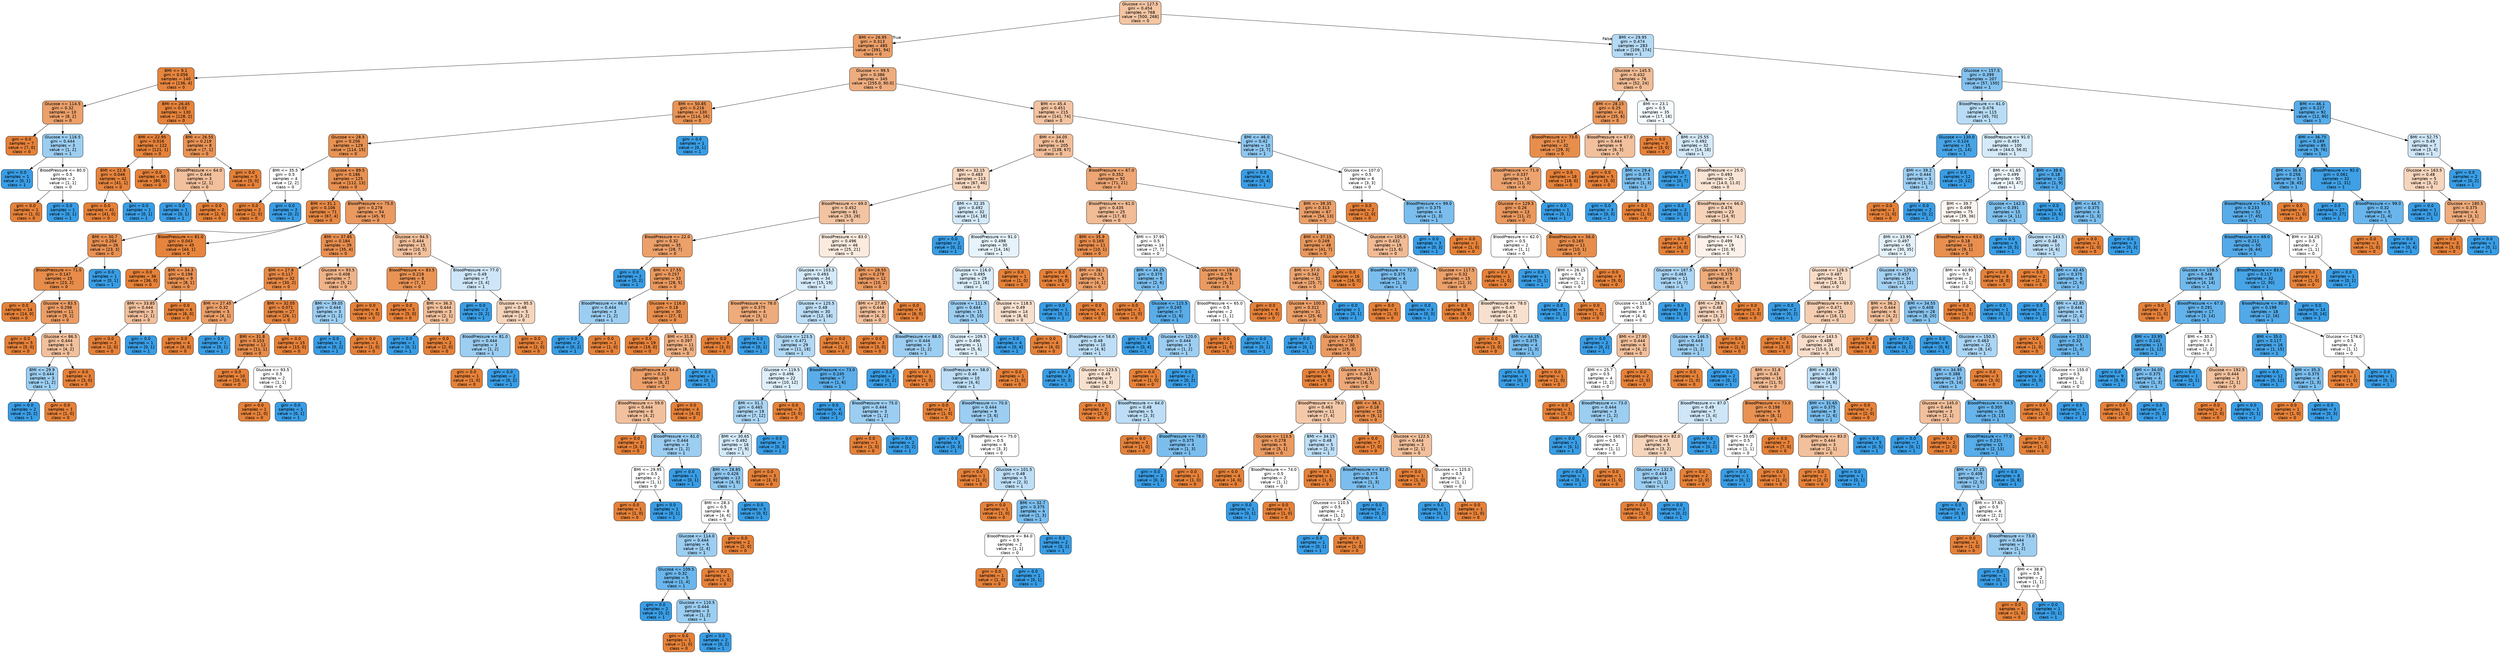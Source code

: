 digraph Tree {
node [shape=box, style="filled, rounded", color="black", fontname="helvetica"] ;
edge [fontname="helvetica"] ;
0 [label="Glucose <= 127.5\ngini = 0.454\nsamples = 768\nvalue = [500, 268]\nclass = 0", fillcolor="#f3c5a3"] ;
1 [label="BMI <= 26.95\ngini = 0.313\nsamples = 485\nvalue = [391, 94]\nclass = 0", fillcolor="#eb9f69"] ;
0 -> 1 [labeldistance=2.5, labelangle=45, headlabel="True"] ;
2 [label="BMI <= 9.1\ngini = 0.056\nsamples = 140\nvalue = [136, 4]\nclass = 0", fillcolor="#e6853f"] ;
1 -> 2 ;
3 [label="Glucose <= 114.5\ngini = 0.32\nsamples = 10\nvalue = [8, 2]\nclass = 0", fillcolor="#eca06a"] ;
2 -> 3 ;
4 [label="gini = 0.0\nsamples = 7\nvalue = [7, 0]\nclass = 0", fillcolor="#e58139"] ;
3 -> 4 ;
5 [label="Glucose <= 116.5\ngini = 0.444\nsamples = 3\nvalue = [1, 2]\nclass = 1", fillcolor="#9ccef2"] ;
3 -> 5 ;
6 [label="gini = 0.0\nsamples = 1\nvalue = [0, 1]\nclass = 1", fillcolor="#399de5"] ;
5 -> 6 ;
7 [label="BloodPressure <= 80.0\ngini = 0.5\nsamples = 2\nvalue = [1, 1]\nclass = 0", fillcolor="#ffffff"] ;
5 -> 7 ;
8 [label="gini = 0.0\nsamples = 1\nvalue = [1, 0]\nclass = 0", fillcolor="#e58139"] ;
7 -> 8 ;
9 [label="gini = 0.0\nsamples = 1\nvalue = [0, 1]\nclass = 1", fillcolor="#399de5"] ;
7 -> 9 ;
10 [label="BMI <= 26.45\ngini = 0.03\nsamples = 130\nvalue = [128, 2]\nclass = 0", fillcolor="#e5833c"] ;
2 -> 10 ;
11 [label="BMI <= 22.95\ngini = 0.016\nsamples = 122\nvalue = [121, 1]\nclass = 0", fillcolor="#e5823b"] ;
10 -> 11 ;
12 [label="BMI <= 22.8\ngini = 0.046\nsamples = 42\nvalue = [41, 1]\nclass = 0", fillcolor="#e6843e"] ;
11 -> 12 ;
13 [label="gini = 0.0\nsamples = 41\nvalue = [41, 0]\nclass = 0", fillcolor="#e58139"] ;
12 -> 13 ;
14 [label="gini = 0.0\nsamples = 1\nvalue = [0, 1]\nclass = 1", fillcolor="#399de5"] ;
12 -> 14 ;
15 [label="gini = 0.0\nsamples = 80\nvalue = [80, 0]\nclass = 0", fillcolor="#e58139"] ;
11 -> 15 ;
16 [label="BMI <= 26.55\ngini = 0.219\nsamples = 8\nvalue = [7, 1]\nclass = 0", fillcolor="#e99355"] ;
10 -> 16 ;
17 [label="BloodPressure <= 64.0\ngini = 0.444\nsamples = 3\nvalue = [2, 1]\nclass = 0", fillcolor="#f2c09c"] ;
16 -> 17 ;
18 [label="gini = 0.0\nsamples = 1\nvalue = [0, 1]\nclass = 1", fillcolor="#399de5"] ;
17 -> 18 ;
19 [label="gini = 0.0\nsamples = 2\nvalue = [2, 0]\nclass = 0", fillcolor="#e58139"] ;
17 -> 19 ;
20 [label="gini = 0.0\nsamples = 5\nvalue = [5, 0]\nclass = 0", fillcolor="#e58139"] ;
16 -> 20 ;
21 [label="Glucose <= 99.5\ngini = 0.386\nsamples = 345\nvalue = [255.0, 90.0]\nclass = 0", fillcolor="#eead7f"] ;
1 -> 21 ;
22 [label="BMI <= 50.85\ngini = 0.216\nsamples = 130\nvalue = [114, 16]\nclass = 0", fillcolor="#e99355"] ;
21 -> 22 ;
23 [label="Glucose <= 28.5\ngini = 0.206\nsamples = 129\nvalue = [114, 15]\nclass = 0", fillcolor="#e89253"] ;
22 -> 23 ;
24 [label="BMI <= 35.5\ngini = 0.5\nsamples = 4\nvalue = [2, 2]\nclass = 0", fillcolor="#ffffff"] ;
23 -> 24 ;
25 [label="gini = 0.0\nsamples = 2\nvalue = [2, 0]\nclass = 0", fillcolor="#e58139"] ;
24 -> 25 ;
26 [label="gini = 0.0\nsamples = 2\nvalue = [0, 2]\nclass = 1", fillcolor="#399de5"] ;
24 -> 26 ;
27 [label="Glucose <= 89.5\ngini = 0.186\nsamples = 125\nvalue = [112, 13]\nclass = 0", fillcolor="#e89050"] ;
23 -> 27 ;
28 [label="BMI <= 31.1\ngini = 0.106\nsamples = 71\nvalue = [67, 4]\nclass = 0", fillcolor="#e78945"] ;
27 -> 28 ;
29 [label="BMI <= 30.7\ngini = 0.204\nsamples = 26\nvalue = [23, 3]\nclass = 0", fillcolor="#e89153"] ;
28 -> 29 ;
30 [label="BloodPressure <= 71.0\ngini = 0.147\nsamples = 25\nvalue = [23, 2]\nclass = 0", fillcolor="#e78c4a"] ;
29 -> 30 ;
31 [label="gini = 0.0\nsamples = 14\nvalue = [14, 0]\nclass = 0", fillcolor="#e58139"] ;
30 -> 31 ;
32 [label="Glucose <= 83.5\ngini = 0.298\nsamples = 11\nvalue = [9, 2]\nclass = 0", fillcolor="#eb9d65"] ;
30 -> 32 ;
33 [label="gini = 0.0\nsamples = 5\nvalue = [5, 0]\nclass = 0", fillcolor="#e58139"] ;
32 -> 33 ;
34 [label="Glucose <= 86.5\ngini = 0.444\nsamples = 6\nvalue = [4, 2]\nclass = 0", fillcolor="#f2c09c"] ;
32 -> 34 ;
35 [label="BMI <= 29.9\ngini = 0.444\nsamples = 3\nvalue = [1, 2]\nclass = 1", fillcolor="#9ccef2"] ;
34 -> 35 ;
36 [label="gini = 0.0\nsamples = 2\nvalue = [0, 2]\nclass = 1", fillcolor="#399de5"] ;
35 -> 36 ;
37 [label="gini = 0.0\nsamples = 1\nvalue = [1, 0]\nclass = 0", fillcolor="#e58139"] ;
35 -> 37 ;
38 [label="gini = 0.0\nsamples = 3\nvalue = [3, 0]\nclass = 0", fillcolor="#e58139"] ;
34 -> 38 ;
39 [label="gini = 0.0\nsamples = 1\nvalue = [0, 1]\nclass = 1", fillcolor="#399de5"] ;
29 -> 39 ;
40 [label="BloodPressure <= 81.0\ngini = 0.043\nsamples = 45\nvalue = [44, 1]\nclass = 0", fillcolor="#e6843d"] ;
28 -> 40 ;
41 [label="gini = 0.0\nsamples = 36\nvalue = [36, 0]\nclass = 0", fillcolor="#e58139"] ;
40 -> 41 ;
42 [label="BMI <= 34.3\ngini = 0.198\nsamples = 9\nvalue = [8, 1]\nclass = 0", fillcolor="#e89152"] ;
40 -> 42 ;
43 [label="BMI <= 33.85\ngini = 0.444\nsamples = 3\nvalue = [2, 1]\nclass = 0", fillcolor="#f2c09c"] ;
42 -> 43 ;
44 [label="gini = 0.0\nsamples = 2\nvalue = [2, 0]\nclass = 0", fillcolor="#e58139"] ;
43 -> 44 ;
45 [label="gini = 0.0\nsamples = 1\nvalue = [0, 1]\nclass = 1", fillcolor="#399de5"] ;
43 -> 45 ;
46 [label="gini = 0.0\nsamples = 6\nvalue = [6, 0]\nclass = 0", fillcolor="#e58139"] ;
42 -> 46 ;
47 [label="BloodPressure <= 75.0\ngini = 0.278\nsamples = 54\nvalue = [45, 9]\nclass = 0", fillcolor="#ea9a61"] ;
27 -> 47 ;
48 [label="BMI <= 37.85\ngini = 0.184\nsamples = 39\nvalue = [35, 4]\nclass = 0", fillcolor="#e88f50"] ;
47 -> 48 ;
49 [label="BMI <= 27.8\ngini = 0.117\nsamples = 32\nvalue = [30, 2]\nclass = 0", fillcolor="#e78946"] ;
48 -> 49 ;
50 [label="BMI <= 27.45\ngini = 0.32\nsamples = 5\nvalue = [4, 1]\nclass = 0", fillcolor="#eca06a"] ;
49 -> 50 ;
51 [label="gini = 0.0\nsamples = 4\nvalue = [4, 0]\nclass = 0", fillcolor="#e58139"] ;
50 -> 51 ;
52 [label="gini = 0.0\nsamples = 1\nvalue = [0, 1]\nclass = 1", fillcolor="#399de5"] ;
50 -> 52 ;
53 [label="BMI <= 32.05\ngini = 0.071\nsamples = 27\nvalue = [26, 1]\nclass = 0", fillcolor="#e68641"] ;
49 -> 53 ;
54 [label="BMI <= 31.8\ngini = 0.153\nsamples = 12\nvalue = [11, 1]\nclass = 0", fillcolor="#e78c4b"] ;
53 -> 54 ;
55 [label="gini = 0.0\nsamples = 10\nvalue = [10, 0]\nclass = 0", fillcolor="#e58139"] ;
54 -> 55 ;
56 [label="Glucose <= 93.5\ngini = 0.5\nsamples = 2\nvalue = [1, 1]\nclass = 0", fillcolor="#ffffff"] ;
54 -> 56 ;
57 [label="gini = 0.0\nsamples = 1\nvalue = [1, 0]\nclass = 0", fillcolor="#e58139"] ;
56 -> 57 ;
58 [label="gini = 0.0\nsamples = 1\nvalue = [0, 1]\nclass = 1", fillcolor="#399de5"] ;
56 -> 58 ;
59 [label="gini = 0.0\nsamples = 15\nvalue = [15, 0]\nclass = 0", fillcolor="#e58139"] ;
53 -> 59 ;
60 [label="Glucose <= 93.5\ngini = 0.408\nsamples = 7\nvalue = [5, 2]\nclass = 0", fillcolor="#efb388"] ;
48 -> 60 ;
61 [label="BMI <= 39.05\ngini = 0.444\nsamples = 3\nvalue = [1, 2]\nclass = 1", fillcolor="#9ccef2"] ;
60 -> 61 ;
62 [label="gini = 0.0\nsamples = 2\nvalue = [0, 2]\nclass = 1", fillcolor="#399de5"] ;
61 -> 62 ;
63 [label="gini = 0.0\nsamples = 1\nvalue = [1, 0]\nclass = 0", fillcolor="#e58139"] ;
61 -> 63 ;
64 [label="gini = 0.0\nsamples = 4\nvalue = [4, 0]\nclass = 0", fillcolor="#e58139"] ;
60 -> 64 ;
65 [label="Glucose <= 94.5\ngini = 0.444\nsamples = 15\nvalue = [10, 5]\nclass = 0", fillcolor="#f2c09c"] ;
47 -> 65 ;
66 [label="BloodPressure <= 83.5\ngini = 0.219\nsamples = 8\nvalue = [7, 1]\nclass = 0", fillcolor="#e99355"] ;
65 -> 66 ;
67 [label="gini = 0.0\nsamples = 5\nvalue = [5, 0]\nclass = 0", fillcolor="#e58139"] ;
66 -> 67 ;
68 [label="BMI <= 36.3\ngini = 0.444\nsamples = 3\nvalue = [2, 1]\nclass = 0", fillcolor="#f2c09c"] ;
66 -> 68 ;
69 [label="gini = 0.0\nsamples = 1\nvalue = [0, 1]\nclass = 1", fillcolor="#399de5"] ;
68 -> 69 ;
70 [label="gini = 0.0\nsamples = 2\nvalue = [2, 0]\nclass = 0", fillcolor="#e58139"] ;
68 -> 70 ;
71 [label="BloodPressure <= 77.0\ngini = 0.49\nsamples = 7\nvalue = [3, 4]\nclass = 1", fillcolor="#cee6f8"] ;
65 -> 71 ;
72 [label="gini = 0.0\nsamples = 2\nvalue = [0, 2]\nclass = 1", fillcolor="#399de5"] ;
71 -> 72 ;
73 [label="Glucose <= 95.5\ngini = 0.48\nsamples = 5\nvalue = [3, 2]\nclass = 0", fillcolor="#f6d5bd"] ;
71 -> 73 ;
74 [label="BloodPressure <= 81.0\ngini = 0.444\nsamples = 3\nvalue = [1, 2]\nclass = 1", fillcolor="#9ccef2"] ;
73 -> 74 ;
75 [label="gini = 0.0\nsamples = 1\nvalue = [1, 0]\nclass = 0", fillcolor="#e58139"] ;
74 -> 75 ;
76 [label="gini = 0.0\nsamples = 2\nvalue = [0, 2]\nclass = 1", fillcolor="#399de5"] ;
74 -> 76 ;
77 [label="gini = 0.0\nsamples = 2\nvalue = [2, 0]\nclass = 0", fillcolor="#e58139"] ;
73 -> 77 ;
78 [label="gini = 0.0\nsamples = 1\nvalue = [0, 1]\nclass = 1", fillcolor="#399de5"] ;
22 -> 78 ;
79 [label="BMI <= 45.4\ngini = 0.451\nsamples = 215\nvalue = [141, 74]\nclass = 0", fillcolor="#f3c3a1"] ;
21 -> 79 ;
80 [label="BMI <= 34.05\ngini = 0.44\nsamples = 205\nvalue = [138, 67]\nclass = 0", fillcolor="#f2be99"] ;
79 -> 80 ;
81 [label="BMI <= 32.15\ngini = 0.483\nsamples = 113\nvalue = [67, 46]\nclass = 0", fillcolor="#f7d8c1"] ;
80 -> 81 ;
82 [label="BloodPressure <= 69.0\ngini = 0.452\nsamples = 81\nvalue = [53, 28]\nclass = 0", fillcolor="#f3c4a2"] ;
81 -> 82 ;
83 [label="BloodPressure <= 22.0\ngini = 0.32\nsamples = 35\nvalue = [28, 7]\nclass = 0", fillcolor="#eca06a"] ;
82 -> 83 ;
84 [label="gini = 0.0\nsamples = 2\nvalue = [0, 2]\nclass = 1", fillcolor="#399de5"] ;
83 -> 84 ;
85 [label="BMI <= 27.55\ngini = 0.257\nsamples = 33\nvalue = [28, 5]\nclass = 0", fillcolor="#ea985c"] ;
83 -> 85 ;
86 [label="BloodPressure <= 66.0\ngini = 0.444\nsamples = 3\nvalue = [1, 2]\nclass = 1", fillcolor="#9ccef2"] ;
85 -> 86 ;
87 [label="gini = 0.0\nsamples = 2\nvalue = [0, 2]\nclass = 1", fillcolor="#399de5"] ;
86 -> 87 ;
88 [label="gini = 0.0\nsamples = 1\nvalue = [1, 0]\nclass = 0", fillcolor="#e58139"] ;
86 -> 88 ;
89 [label="Glucose <= 116.0\ngini = 0.18\nsamples = 30\nvalue = [27, 3]\nclass = 0", fillcolor="#e88f4f"] ;
85 -> 89 ;
90 [label="gini = 0.0\nsamples = 19\nvalue = [19, 0]\nclass = 0", fillcolor="#e58139"] ;
89 -> 90 ;
91 [label="BMI <= 31.8\ngini = 0.397\nsamples = 11\nvalue = [8, 3]\nclass = 0", fillcolor="#efb083"] ;
89 -> 91 ;
92 [label="BloodPressure <= 64.0\ngini = 0.32\nsamples = 10\nvalue = [8, 2]\nclass = 0", fillcolor="#eca06a"] ;
91 -> 92 ;
93 [label="BloodPressure <= 59.0\ngini = 0.444\nsamples = 6\nvalue = [4, 2]\nclass = 0", fillcolor="#f2c09c"] ;
92 -> 93 ;
94 [label="gini = 0.0\nsamples = 3\nvalue = [3, 0]\nclass = 0", fillcolor="#e58139"] ;
93 -> 94 ;
95 [label="BloodPressure <= 61.0\ngini = 0.444\nsamples = 3\nvalue = [1, 2]\nclass = 1", fillcolor="#9ccef2"] ;
93 -> 95 ;
96 [label="BMI <= 29.95\ngini = 0.5\nsamples = 2\nvalue = [1, 1]\nclass = 0", fillcolor="#ffffff"] ;
95 -> 96 ;
97 [label="gini = 0.0\nsamples = 1\nvalue = [1, 0]\nclass = 0", fillcolor="#e58139"] ;
96 -> 97 ;
98 [label="gini = 0.0\nsamples = 1\nvalue = [0, 1]\nclass = 1", fillcolor="#399de5"] ;
96 -> 98 ;
99 [label="gini = 0.0\nsamples = 1\nvalue = [0, 1]\nclass = 1", fillcolor="#399de5"] ;
95 -> 99 ;
100 [label="gini = 0.0\nsamples = 4\nvalue = [4, 0]\nclass = 0", fillcolor="#e58139"] ;
92 -> 100 ;
101 [label="gini = 0.0\nsamples = 1\nvalue = [0, 1]\nclass = 1", fillcolor="#399de5"] ;
91 -> 101 ;
102 [label="BloodPressure <= 83.0\ngini = 0.496\nsamples = 46\nvalue = [25, 21]\nclass = 0", fillcolor="#fbebdf"] ;
82 -> 102 ;
103 [label="Glucose <= 103.5\ngini = 0.493\nsamples = 34\nvalue = [15, 19]\nclass = 1", fillcolor="#d5eafa"] ;
102 -> 103 ;
104 [label="BloodPressure <= 78.0\ngini = 0.375\nsamples = 4\nvalue = [3, 1]\nclass = 0", fillcolor="#eeab7b"] ;
103 -> 104 ;
105 [label="gini = 0.0\nsamples = 3\nvalue = [3, 0]\nclass = 0", fillcolor="#e58139"] ;
104 -> 105 ;
106 [label="gini = 0.0\nsamples = 1\nvalue = [0, 1]\nclass = 1", fillcolor="#399de5"] ;
104 -> 106 ;
107 [label="Glucose <= 125.5\ngini = 0.48\nsamples = 30\nvalue = [12, 18]\nclass = 1", fillcolor="#bddef6"] ;
103 -> 107 ;
108 [label="Glucose <= 123.5\ngini = 0.471\nsamples = 29\nvalue = [11, 18]\nclass = 1", fillcolor="#b2d9f5"] ;
107 -> 108 ;
109 [label="Glucose <= 119.5\ngini = 0.496\nsamples = 22\nvalue = [10, 12]\nclass = 1", fillcolor="#deeffb"] ;
108 -> 109 ;
110 [label="BMI <= 31.1\ngini = 0.465\nsamples = 19\nvalue = [7, 12]\nclass = 1", fillcolor="#acd6f4"] ;
109 -> 110 ;
111 [label="BMI <= 30.65\ngini = 0.492\nsamples = 16\nvalue = [7, 9]\nclass = 1", fillcolor="#d3e9f9"] ;
110 -> 111 ;
112 [label="BMI <= 28.85\ngini = 0.426\nsamples = 13\nvalue = [4, 9]\nclass = 1", fillcolor="#91c9f1"] ;
111 -> 112 ;
113 [label="BMI <= 28.3\ngini = 0.5\nsamples = 8\nvalue = [4, 4]\nclass = 0", fillcolor="#ffffff"] ;
112 -> 113 ;
114 [label="Glucose <= 114.0\ngini = 0.444\nsamples = 6\nvalue = [2, 4]\nclass = 1", fillcolor="#9ccef2"] ;
113 -> 114 ;
115 [label="Glucose <= 109.5\ngini = 0.32\nsamples = 5\nvalue = [1, 4]\nclass = 1", fillcolor="#6ab6ec"] ;
114 -> 115 ;
116 [label="gini = 0.0\nsamples = 2\nvalue = [0, 2]\nclass = 1", fillcolor="#399de5"] ;
115 -> 116 ;
117 [label="Glucose <= 110.5\ngini = 0.444\nsamples = 3\nvalue = [1, 2]\nclass = 1", fillcolor="#9ccef2"] ;
115 -> 117 ;
118 [label="gini = 0.0\nsamples = 1\nvalue = [1, 0]\nclass = 0", fillcolor="#e58139"] ;
117 -> 118 ;
119 [label="gini = 0.0\nsamples = 2\nvalue = [0, 2]\nclass = 1", fillcolor="#399de5"] ;
117 -> 119 ;
120 [label="gini = 0.0\nsamples = 1\nvalue = [1, 0]\nclass = 0", fillcolor="#e58139"] ;
114 -> 120 ;
121 [label="gini = 0.0\nsamples = 2\nvalue = [2, 0]\nclass = 0", fillcolor="#e58139"] ;
113 -> 121 ;
122 [label="gini = 0.0\nsamples = 5\nvalue = [0, 5]\nclass = 1", fillcolor="#399de5"] ;
112 -> 122 ;
123 [label="gini = 0.0\nsamples = 3\nvalue = [3, 0]\nclass = 0", fillcolor="#e58139"] ;
111 -> 123 ;
124 [label="gini = 0.0\nsamples = 3\nvalue = [0, 3]\nclass = 1", fillcolor="#399de5"] ;
110 -> 124 ;
125 [label="gini = 0.0\nsamples = 3\nvalue = [3, 0]\nclass = 0", fillcolor="#e58139"] ;
109 -> 125 ;
126 [label="BloodPressure <= 73.0\ngini = 0.245\nsamples = 7\nvalue = [1, 6]\nclass = 1", fillcolor="#5aade9"] ;
108 -> 126 ;
127 [label="gini = 0.0\nsamples = 4\nvalue = [0, 4]\nclass = 1", fillcolor="#399de5"] ;
126 -> 127 ;
128 [label="BloodPressure <= 75.0\ngini = 0.444\nsamples = 3\nvalue = [1, 2]\nclass = 1", fillcolor="#9ccef2"] ;
126 -> 128 ;
129 [label="gini = 0.0\nsamples = 1\nvalue = [1, 0]\nclass = 0", fillcolor="#e58139"] ;
128 -> 129 ;
130 [label="gini = 0.0\nsamples = 2\nvalue = [0, 2]\nclass = 1", fillcolor="#399de5"] ;
128 -> 130 ;
131 [label="gini = 0.0\nsamples = 1\nvalue = [1, 0]\nclass = 0", fillcolor="#e58139"] ;
107 -> 131 ;
132 [label="BMI <= 28.55\ngini = 0.278\nsamples = 12\nvalue = [10, 2]\nclass = 0", fillcolor="#ea9a61"] ;
102 -> 132 ;
133 [label="BMI <= 27.85\ngini = 0.444\nsamples = 6\nvalue = [4, 2]\nclass = 0", fillcolor="#f2c09c"] ;
132 -> 133 ;
134 [label="gini = 0.0\nsamples = 3\nvalue = [3, 0]\nclass = 0", fillcolor="#e58139"] ;
133 -> 134 ;
135 [label="BloodPressure <= 88.0\ngini = 0.444\nsamples = 3\nvalue = [1, 2]\nclass = 1", fillcolor="#9ccef2"] ;
133 -> 135 ;
136 [label="gini = 0.0\nsamples = 2\nvalue = [0, 2]\nclass = 1", fillcolor="#399de5"] ;
135 -> 136 ;
137 [label="gini = 0.0\nsamples = 1\nvalue = [1, 0]\nclass = 0", fillcolor="#e58139"] ;
135 -> 137 ;
138 [label="gini = 0.0\nsamples = 6\nvalue = [6, 0]\nclass = 0", fillcolor="#e58139"] ;
132 -> 138 ;
139 [label="BMI <= 32.35\ngini = 0.492\nsamples = 32\nvalue = [14, 18]\nclass = 1", fillcolor="#d3e9f9"] ;
81 -> 139 ;
140 [label="gini = 0.0\nsamples = 2\nvalue = [0, 2]\nclass = 1", fillcolor="#399de5"] ;
139 -> 140 ;
141 [label="BloodPressure <= 91.0\ngini = 0.498\nsamples = 30\nvalue = [14, 16]\nclass = 1", fillcolor="#e6f3fc"] ;
139 -> 141 ;
142 [label="Glucose <= 116.0\ngini = 0.495\nsamples = 29\nvalue = [13, 16]\nclass = 1", fillcolor="#daedfa"] ;
141 -> 142 ;
143 [label="Glucose <= 111.5\ngini = 0.444\nsamples = 15\nvalue = [5, 10]\nclass = 1", fillcolor="#9ccef2"] ;
142 -> 143 ;
144 [label="Glucose <= 109.5\ngini = 0.496\nsamples = 11\nvalue = [5, 6]\nclass = 1", fillcolor="#deeffb"] ;
143 -> 144 ;
145 [label="BloodPressure <= 58.0\ngini = 0.48\nsamples = 10\nvalue = [4, 6]\nclass = 1", fillcolor="#bddef6"] ;
144 -> 145 ;
146 [label="gini = 0.0\nsamples = 1\nvalue = [1, 0]\nclass = 0", fillcolor="#e58139"] ;
145 -> 146 ;
147 [label="BloodPressure <= 70.0\ngini = 0.444\nsamples = 9\nvalue = [3, 6]\nclass = 1", fillcolor="#9ccef2"] ;
145 -> 147 ;
148 [label="gini = 0.0\nsamples = 3\nvalue = [0, 3]\nclass = 1", fillcolor="#399de5"] ;
147 -> 148 ;
149 [label="BloodPressure <= 75.0\ngini = 0.5\nsamples = 6\nvalue = [3, 3]\nclass = 0", fillcolor="#ffffff"] ;
147 -> 149 ;
150 [label="gini = 0.0\nsamples = 1\nvalue = [1, 0]\nclass = 0", fillcolor="#e58139"] ;
149 -> 150 ;
151 [label="Glucose <= 101.5\ngini = 0.48\nsamples = 5\nvalue = [2, 3]\nclass = 1", fillcolor="#bddef6"] ;
149 -> 151 ;
152 [label="gini = 0.0\nsamples = 1\nvalue = [1, 0]\nclass = 0", fillcolor="#e58139"] ;
151 -> 152 ;
153 [label="BMI <= 32.7\ngini = 0.375\nsamples = 4\nvalue = [1, 3]\nclass = 1", fillcolor="#7bbeee"] ;
151 -> 153 ;
154 [label="BloodPressure <= 84.0\ngini = 0.5\nsamples = 2\nvalue = [1, 1]\nclass = 0", fillcolor="#ffffff"] ;
153 -> 154 ;
155 [label="gini = 0.0\nsamples = 1\nvalue = [1, 0]\nclass = 0", fillcolor="#e58139"] ;
154 -> 155 ;
156 [label="gini = 0.0\nsamples = 1\nvalue = [0, 1]\nclass = 1", fillcolor="#399de5"] ;
154 -> 156 ;
157 [label="gini = 0.0\nsamples = 2\nvalue = [0, 2]\nclass = 1", fillcolor="#399de5"] ;
153 -> 157 ;
158 [label="gini = 0.0\nsamples = 1\nvalue = [1, 0]\nclass = 0", fillcolor="#e58139"] ;
144 -> 158 ;
159 [label="gini = 0.0\nsamples = 4\nvalue = [0, 4]\nclass = 1", fillcolor="#399de5"] ;
143 -> 159 ;
160 [label="Glucose <= 118.5\ngini = 0.49\nsamples = 14\nvalue = [8, 6]\nclass = 0", fillcolor="#f8e0ce"] ;
142 -> 160 ;
161 [label="gini = 0.0\nsamples = 4\nvalue = [4, 0]\nclass = 0", fillcolor="#e58139"] ;
160 -> 161 ;
162 [label="BloodPressure <= 58.0\ngini = 0.48\nsamples = 10\nvalue = [4, 6]\nclass = 1", fillcolor="#bddef6"] ;
160 -> 162 ;
163 [label="gini = 0.0\nsamples = 3\nvalue = [0, 3]\nclass = 1", fillcolor="#399de5"] ;
162 -> 163 ;
164 [label="Glucose <= 123.5\ngini = 0.49\nsamples = 7\nvalue = [4, 3]\nclass = 0", fillcolor="#f8e0ce"] ;
162 -> 164 ;
165 [label="gini = 0.0\nsamples = 2\nvalue = [2, 0]\nclass = 0", fillcolor="#e58139"] ;
164 -> 165 ;
166 [label="BloodPressure <= 64.0\ngini = 0.48\nsamples = 5\nvalue = [2, 3]\nclass = 1", fillcolor="#bddef6"] ;
164 -> 166 ;
167 [label="gini = 0.0\nsamples = 1\nvalue = [1, 0]\nclass = 0", fillcolor="#e58139"] ;
166 -> 167 ;
168 [label="BloodPressure <= 78.0\ngini = 0.375\nsamples = 4\nvalue = [1, 3]\nclass = 1", fillcolor="#7bbeee"] ;
166 -> 168 ;
169 [label="gini = 0.0\nsamples = 3\nvalue = [0, 3]\nclass = 1", fillcolor="#399de5"] ;
168 -> 169 ;
170 [label="gini = 0.0\nsamples = 1\nvalue = [1, 0]\nclass = 0", fillcolor="#e58139"] ;
168 -> 170 ;
171 [label="gini = 0.0\nsamples = 1\nvalue = [1, 0]\nclass = 0", fillcolor="#e58139"] ;
141 -> 171 ;
172 [label="BloodPressure <= 67.0\ngini = 0.352\nsamples = 92\nvalue = [71, 21]\nclass = 0", fillcolor="#eda674"] ;
80 -> 172 ;
173 [label="BloodPressure <= 61.0\ngini = 0.435\nsamples = 25\nvalue = [17, 8]\nclass = 0", fillcolor="#f1bc96"] ;
172 -> 173 ;
174 [label="BMI <= 35.9\ngini = 0.165\nsamples = 11\nvalue = [10, 1]\nclass = 0", fillcolor="#e88e4d"] ;
173 -> 174 ;
175 [label="gini = 0.0\nsamples = 6\nvalue = [6, 0]\nclass = 0", fillcolor="#e58139"] ;
174 -> 175 ;
176 [label="BMI <= 36.1\ngini = 0.32\nsamples = 5\nvalue = [4, 1]\nclass = 0", fillcolor="#eca06a"] ;
174 -> 176 ;
177 [label="gini = 0.0\nsamples = 1\nvalue = [0, 1]\nclass = 1", fillcolor="#399de5"] ;
176 -> 177 ;
178 [label="gini = 0.0\nsamples = 4\nvalue = [4, 0]\nclass = 0", fillcolor="#e58139"] ;
176 -> 178 ;
179 [label="BMI <= 37.95\ngini = 0.5\nsamples = 14\nvalue = [7, 7]\nclass = 0", fillcolor="#ffffff"] ;
173 -> 179 ;
180 [label="BMI <= 34.25\ngini = 0.375\nsamples = 8\nvalue = [2, 6]\nclass = 1", fillcolor="#7bbeee"] ;
179 -> 180 ;
181 [label="gini = 0.0\nsamples = 1\nvalue = [1, 0]\nclass = 0", fillcolor="#e58139"] ;
180 -> 181 ;
182 [label="Glucose <= 115.5\ngini = 0.245\nsamples = 7\nvalue = [1, 6]\nclass = 1", fillcolor="#5aade9"] ;
180 -> 182 ;
183 [label="gini = 0.0\nsamples = 4\nvalue = [0, 4]\nclass = 1", fillcolor="#399de5"] ;
182 -> 183 ;
184 [label="Glucose <= 120.0\ngini = 0.444\nsamples = 3\nvalue = [1, 2]\nclass = 1", fillcolor="#9ccef2"] ;
182 -> 184 ;
185 [label="gini = 0.0\nsamples = 1\nvalue = [1, 0]\nclass = 0", fillcolor="#e58139"] ;
184 -> 185 ;
186 [label="gini = 0.0\nsamples = 2\nvalue = [0, 2]\nclass = 1", fillcolor="#399de5"] ;
184 -> 186 ;
187 [label="Glucose <= 104.0\ngini = 0.278\nsamples = 6\nvalue = [5, 1]\nclass = 0", fillcolor="#ea9a61"] ;
179 -> 187 ;
188 [label="BloodPressure <= 65.0\ngini = 0.5\nsamples = 2\nvalue = [1, 1]\nclass = 0", fillcolor="#ffffff"] ;
187 -> 188 ;
189 [label="gini = 0.0\nsamples = 1\nvalue = [1, 0]\nclass = 0", fillcolor="#e58139"] ;
188 -> 189 ;
190 [label="gini = 0.0\nsamples = 1\nvalue = [0, 1]\nclass = 1", fillcolor="#399de5"] ;
188 -> 190 ;
191 [label="gini = 0.0\nsamples = 4\nvalue = [4, 0]\nclass = 0", fillcolor="#e58139"] ;
187 -> 191 ;
192 [label="BMI <= 39.35\ngini = 0.313\nsamples = 67\nvalue = [54, 13]\nclass = 0", fillcolor="#eb9f69"] ;
172 -> 192 ;
193 [label="BMI <= 37.15\ngini = 0.249\nsamples = 48\nvalue = [41, 7]\nclass = 0", fillcolor="#e9975b"] ;
192 -> 193 ;
194 [label="BMI <= 37.0\ngini = 0.342\nsamples = 32\nvalue = [25, 7]\nclass = 0", fillcolor="#eca470"] ;
193 -> 194 ;
195 [label="Glucose <= 100.5\ngini = 0.312\nsamples = 31\nvalue = [25, 6]\nclass = 0", fillcolor="#eb9f69"] ;
194 -> 195 ;
196 [label="gini = 0.0\nsamples = 1\nvalue = [0, 1]\nclass = 1", fillcolor="#399de5"] ;
195 -> 196 ;
197 [label="Glucose <= 108.5\ngini = 0.278\nsamples = 30\nvalue = [25, 5]\nclass = 0", fillcolor="#ea9a61"] ;
195 -> 197 ;
198 [label="gini = 0.0\nsamples = 9\nvalue = [9, 0]\nclass = 0", fillcolor="#e58139"] ;
197 -> 198 ;
199 [label="Glucose <= 119.5\ngini = 0.363\nsamples = 21\nvalue = [16, 5]\nclass = 0", fillcolor="#eda877"] ;
197 -> 199 ;
200 [label="BloodPressure <= 79.0\ngini = 0.463\nsamples = 11\nvalue = [7, 4]\nclass = 0", fillcolor="#f4c9aa"] ;
199 -> 200 ;
201 [label="Glucose <= 113.5\ngini = 0.278\nsamples = 6\nvalue = [5, 1]\nclass = 0", fillcolor="#ea9a61"] ;
200 -> 201 ;
202 [label="gini = 0.0\nsamples = 4\nvalue = [4, 0]\nclass = 0", fillcolor="#e58139"] ;
201 -> 202 ;
203 [label="BloodPressure <= 74.0\ngini = 0.5\nsamples = 2\nvalue = [1, 1]\nclass = 0", fillcolor="#ffffff"] ;
201 -> 203 ;
204 [label="gini = 0.0\nsamples = 1\nvalue = [0, 1]\nclass = 1", fillcolor="#399de5"] ;
203 -> 204 ;
205 [label="gini = 0.0\nsamples = 1\nvalue = [1, 0]\nclass = 0", fillcolor="#e58139"] ;
203 -> 205 ;
206 [label="BMI <= 34.15\ngini = 0.48\nsamples = 5\nvalue = [2, 3]\nclass = 1", fillcolor="#bddef6"] ;
200 -> 206 ;
207 [label="gini = 0.0\nsamples = 1\nvalue = [1, 0]\nclass = 0", fillcolor="#e58139"] ;
206 -> 207 ;
208 [label="BloodPressure <= 81.0\ngini = 0.375\nsamples = 4\nvalue = [1, 3]\nclass = 1", fillcolor="#7bbeee"] ;
206 -> 208 ;
209 [label="Glucose <= 110.5\ngini = 0.5\nsamples = 2\nvalue = [1, 1]\nclass = 0", fillcolor="#ffffff"] ;
208 -> 209 ;
210 [label="gini = 0.0\nsamples = 1\nvalue = [0, 1]\nclass = 1", fillcolor="#399de5"] ;
209 -> 210 ;
211 [label="gini = 0.0\nsamples = 1\nvalue = [1, 0]\nclass = 0", fillcolor="#e58139"] ;
209 -> 211 ;
212 [label="gini = 0.0\nsamples = 2\nvalue = [0, 2]\nclass = 1", fillcolor="#399de5"] ;
208 -> 212 ;
213 [label="BMI <= 36.1\ngini = 0.18\nsamples = 10\nvalue = [9, 1]\nclass = 0", fillcolor="#e88f4f"] ;
199 -> 213 ;
214 [label="gini = 0.0\nsamples = 7\nvalue = [7, 0]\nclass = 0", fillcolor="#e58139"] ;
213 -> 214 ;
215 [label="Glucose <= 122.5\ngini = 0.444\nsamples = 3\nvalue = [2, 1]\nclass = 0", fillcolor="#f2c09c"] ;
213 -> 215 ;
216 [label="gini = 0.0\nsamples = 1\nvalue = [1, 0]\nclass = 0", fillcolor="#e58139"] ;
215 -> 216 ;
217 [label="Glucose <= 125.0\ngini = 0.5\nsamples = 2\nvalue = [1, 1]\nclass = 0", fillcolor="#ffffff"] ;
215 -> 217 ;
218 [label="gini = 0.0\nsamples = 1\nvalue = [0, 1]\nclass = 1", fillcolor="#399de5"] ;
217 -> 218 ;
219 [label="gini = 0.0\nsamples = 1\nvalue = [1, 0]\nclass = 0", fillcolor="#e58139"] ;
217 -> 219 ;
220 [label="gini = 0.0\nsamples = 1\nvalue = [0, 1]\nclass = 1", fillcolor="#399de5"] ;
194 -> 220 ;
221 [label="gini = 0.0\nsamples = 16\nvalue = [16, 0]\nclass = 0", fillcolor="#e58139"] ;
193 -> 221 ;
222 [label="Glucose <= 105.5\ngini = 0.432\nsamples = 19\nvalue = [13, 6]\nclass = 0", fillcolor="#f1bb94"] ;
192 -> 222 ;
223 [label="BloodPressure <= 72.0\ngini = 0.375\nsamples = 4\nvalue = [1, 3]\nclass = 1", fillcolor="#7bbeee"] ;
222 -> 223 ;
224 [label="gini = 0.0\nsamples = 1\nvalue = [1, 0]\nclass = 0", fillcolor="#e58139"] ;
223 -> 224 ;
225 [label="gini = 0.0\nsamples = 3\nvalue = [0, 3]\nclass = 1", fillcolor="#399de5"] ;
223 -> 225 ;
226 [label="Glucose <= 117.5\ngini = 0.32\nsamples = 15\nvalue = [12, 3]\nclass = 0", fillcolor="#eca06a"] ;
222 -> 226 ;
227 [label="gini = 0.0\nsamples = 8\nvalue = [8, 0]\nclass = 0", fillcolor="#e58139"] ;
226 -> 227 ;
228 [label="BloodPressure <= 78.0\ngini = 0.49\nsamples = 7\nvalue = [4, 3]\nclass = 0", fillcolor="#f8e0ce"] ;
226 -> 228 ;
229 [label="gini = 0.0\nsamples = 3\nvalue = [3, 0]\nclass = 0", fillcolor="#e58139"] ;
228 -> 229 ;
230 [label="BMI <= 44.35\ngini = 0.375\nsamples = 4\nvalue = [1, 3]\nclass = 1", fillcolor="#7bbeee"] ;
228 -> 230 ;
231 [label="gini = 0.0\nsamples = 3\nvalue = [0, 3]\nclass = 1", fillcolor="#399de5"] ;
230 -> 231 ;
232 [label="gini = 0.0\nsamples = 1\nvalue = [1, 0]\nclass = 0", fillcolor="#e58139"] ;
230 -> 232 ;
233 [label="BMI <= 46.0\ngini = 0.42\nsamples = 10\nvalue = [3, 7]\nclass = 1", fillcolor="#8ec7f0"] ;
79 -> 233 ;
234 [label="gini = 0.0\nsamples = 4\nvalue = [0, 4]\nclass = 1", fillcolor="#399de5"] ;
233 -> 234 ;
235 [label="Glucose <= 107.0\ngini = 0.5\nsamples = 6\nvalue = [3, 3]\nclass = 0", fillcolor="#ffffff"] ;
233 -> 235 ;
236 [label="gini = 0.0\nsamples = 2\nvalue = [2, 0]\nclass = 0", fillcolor="#e58139"] ;
235 -> 236 ;
237 [label="BloodPressure <= 99.0\ngini = 0.375\nsamples = 4\nvalue = [1, 3]\nclass = 1", fillcolor="#7bbeee"] ;
235 -> 237 ;
238 [label="gini = 0.0\nsamples = 3\nvalue = [0, 3]\nclass = 1", fillcolor="#399de5"] ;
237 -> 238 ;
239 [label="gini = 0.0\nsamples = 1\nvalue = [1, 0]\nclass = 0", fillcolor="#e58139"] ;
237 -> 239 ;
240 [label="BMI <= 29.95\ngini = 0.474\nsamples = 283\nvalue = [109, 174]\nclass = 1", fillcolor="#b5daf5"] ;
0 -> 240 [labeldistance=2.5, labelangle=-45, headlabel="False"] ;
241 [label="Glucose <= 145.5\ngini = 0.432\nsamples = 76\nvalue = [52, 24]\nclass = 0", fillcolor="#f1bb94"] ;
240 -> 241 ;
242 [label="BMI <= 28.15\ngini = 0.25\nsamples = 41\nvalue = [35, 6]\nclass = 0", fillcolor="#e9975b"] ;
241 -> 242 ;
243 [label="BloodPressure <= 73.0\ngini = 0.17\nsamples = 32\nvalue = [29, 3]\nclass = 0", fillcolor="#e88e4d"] ;
242 -> 243 ;
244 [label="BloodPressure <= 71.0\ngini = 0.337\nsamples = 14\nvalue = [11, 3]\nclass = 0", fillcolor="#eca36f"] ;
243 -> 244 ;
245 [label="Glucose <= 129.5\ngini = 0.26\nsamples = 13\nvalue = [11, 2]\nclass = 0", fillcolor="#ea985d"] ;
244 -> 245 ;
246 [label="BloodPressure <= 62.0\ngini = 0.5\nsamples = 2\nvalue = [1, 1]\nclass = 0", fillcolor="#ffffff"] ;
245 -> 246 ;
247 [label="gini = 0.0\nsamples = 1\nvalue = [1, 0]\nclass = 0", fillcolor="#e58139"] ;
246 -> 247 ;
248 [label="gini = 0.0\nsamples = 1\nvalue = [0, 1]\nclass = 1", fillcolor="#399de5"] ;
246 -> 248 ;
249 [label="BloodPressure <= 56.0\ngini = 0.165\nsamples = 11\nvalue = [10, 1]\nclass = 0", fillcolor="#e88e4d"] ;
245 -> 249 ;
250 [label="BMI <= 26.15\ngini = 0.5\nsamples = 2\nvalue = [1, 1]\nclass = 0", fillcolor="#ffffff"] ;
249 -> 250 ;
251 [label="gini = 0.0\nsamples = 1\nvalue = [0, 1]\nclass = 1", fillcolor="#399de5"] ;
250 -> 251 ;
252 [label="gini = 0.0\nsamples = 1\nvalue = [1, 0]\nclass = 0", fillcolor="#e58139"] ;
250 -> 252 ;
253 [label="gini = 0.0\nsamples = 9\nvalue = [9, 0]\nclass = 0", fillcolor="#e58139"] ;
249 -> 253 ;
254 [label="gini = 0.0\nsamples = 1\nvalue = [0, 1]\nclass = 1", fillcolor="#399de5"] ;
244 -> 254 ;
255 [label="gini = 0.0\nsamples = 18\nvalue = [18, 0]\nclass = 0", fillcolor="#e58139"] ;
243 -> 255 ;
256 [label="BloodPressure <= 67.0\ngini = 0.444\nsamples = 9\nvalue = [6, 3]\nclass = 0", fillcolor="#f2c09c"] ;
242 -> 256 ;
257 [label="gini = 0.0\nsamples = 5\nvalue = [5, 0]\nclass = 0", fillcolor="#e58139"] ;
256 -> 257 ;
258 [label="BMI <= 29.4\ngini = 0.375\nsamples = 4\nvalue = [1, 3]\nclass = 1", fillcolor="#7bbeee"] ;
256 -> 258 ;
259 [label="gini = 0.0\nsamples = 3\nvalue = [0, 3]\nclass = 1", fillcolor="#399de5"] ;
258 -> 259 ;
260 [label="gini = 0.0\nsamples = 1\nvalue = [1, 0]\nclass = 0", fillcolor="#e58139"] ;
258 -> 260 ;
261 [label="BMI <= 23.1\ngini = 0.5\nsamples = 35\nvalue = [17, 18]\nclass = 1", fillcolor="#f4fafe"] ;
241 -> 261 ;
262 [label="gini = 0.0\nsamples = 3\nvalue = [3, 0]\nclass = 0", fillcolor="#e58139"] ;
261 -> 262 ;
263 [label="BMI <= 25.55\ngini = 0.492\nsamples = 32\nvalue = [14, 18]\nclass = 1", fillcolor="#d3e9f9"] ;
261 -> 263 ;
264 [label="gini = 0.0\nsamples = 7\nvalue = [0, 7]\nclass = 1", fillcolor="#399de5"] ;
263 -> 264 ;
265 [label="BloodPressure <= 25.0\ngini = 0.493\nsamples = 25\nvalue = [14.0, 11.0]\nclass = 0", fillcolor="#f9e4d5"] ;
263 -> 265 ;
266 [label="gini = 0.0\nsamples = 2\nvalue = [0, 2]\nclass = 1", fillcolor="#399de5"] ;
265 -> 266 ;
267 [label="BloodPressure <= 66.0\ngini = 0.476\nsamples = 23\nvalue = [14, 9]\nclass = 0", fillcolor="#f6d2b8"] ;
265 -> 267 ;
268 [label="gini = 0.0\nsamples = 4\nvalue = [4, 0]\nclass = 0", fillcolor="#e58139"] ;
267 -> 268 ;
269 [label="BloodPressure <= 74.5\ngini = 0.499\nsamples = 19\nvalue = [10, 9]\nclass = 0", fillcolor="#fcf2eb"] ;
267 -> 269 ;
270 [label="Glucose <= 167.5\ngini = 0.463\nsamples = 11\nvalue = [4, 7]\nclass = 1", fillcolor="#aad5f4"] ;
269 -> 270 ;
271 [label="Glucose <= 151.5\ngini = 0.5\nsamples = 8\nvalue = [4, 4]\nclass = 0", fillcolor="#ffffff"] ;
270 -> 271 ;
272 [label="gini = 0.0\nsamples = 2\nvalue = [0, 2]\nclass = 1", fillcolor="#399de5"] ;
271 -> 272 ;
273 [label="BMI <= 27.95\ngini = 0.444\nsamples = 6\nvalue = [4, 2]\nclass = 0", fillcolor="#f2c09c"] ;
271 -> 273 ;
274 [label="BMI <= 25.7\ngini = 0.5\nsamples = 4\nvalue = [2, 2]\nclass = 0", fillcolor="#ffffff"] ;
273 -> 274 ;
275 [label="gini = 0.0\nsamples = 1\nvalue = [1, 0]\nclass = 0", fillcolor="#e58139"] ;
274 -> 275 ;
276 [label="BloodPressure <= 73.0\ngini = 0.444\nsamples = 3\nvalue = [1, 2]\nclass = 1", fillcolor="#9ccef2"] ;
274 -> 276 ;
277 [label="gini = 0.0\nsamples = 1\nvalue = [0, 1]\nclass = 1", fillcolor="#399de5"] ;
276 -> 277 ;
278 [label="Glucose <= 160.5\ngini = 0.5\nsamples = 2\nvalue = [1, 1]\nclass = 0", fillcolor="#ffffff"] ;
276 -> 278 ;
279 [label="gini = 0.0\nsamples = 1\nvalue = [0, 1]\nclass = 1", fillcolor="#399de5"] ;
278 -> 279 ;
280 [label="gini = 0.0\nsamples = 1\nvalue = [1, 0]\nclass = 0", fillcolor="#e58139"] ;
278 -> 280 ;
281 [label="gini = 0.0\nsamples = 2\nvalue = [2, 0]\nclass = 0", fillcolor="#e58139"] ;
273 -> 281 ;
282 [label="gini = 0.0\nsamples = 3\nvalue = [0, 3]\nclass = 1", fillcolor="#399de5"] ;
270 -> 282 ;
283 [label="Glucose <= 157.0\ngini = 0.375\nsamples = 8\nvalue = [6, 2]\nclass = 0", fillcolor="#eeab7b"] ;
269 -> 283 ;
284 [label="BMI <= 29.6\ngini = 0.48\nsamples = 5\nvalue = [3, 2]\nclass = 0", fillcolor="#f6d5bd"] ;
283 -> 284 ;
285 [label="Glucose <= 146.5\ngini = 0.444\nsamples = 3\nvalue = [1, 2]\nclass = 1", fillcolor="#9ccef2"] ;
284 -> 285 ;
286 [label="gini = 0.0\nsamples = 1\nvalue = [1, 0]\nclass = 0", fillcolor="#e58139"] ;
285 -> 286 ;
287 [label="gini = 0.0\nsamples = 2\nvalue = [0, 2]\nclass = 1", fillcolor="#399de5"] ;
285 -> 287 ;
288 [label="gini = 0.0\nsamples = 2\nvalue = [2, 0]\nclass = 0", fillcolor="#e58139"] ;
284 -> 288 ;
289 [label="gini = 0.0\nsamples = 3\nvalue = [3, 0]\nclass = 0", fillcolor="#e58139"] ;
283 -> 289 ;
290 [label="Glucose <= 157.5\ngini = 0.399\nsamples = 207\nvalue = [57, 150]\nclass = 1", fillcolor="#84c2ef"] ;
240 -> 290 ;
291 [label="BloodPressure <= 61.0\ngini = 0.476\nsamples = 115\nvalue = [45, 70]\nclass = 1", fillcolor="#b8dcf6"] ;
290 -> 291 ;
292 [label="Glucose <= 130.0\ngini = 0.124\nsamples = 15\nvalue = [1, 14]\nclass = 1", fillcolor="#47a4e7"] ;
291 -> 292 ;
293 [label="BMI <= 39.2\ngini = 0.444\nsamples = 3\nvalue = [1, 2]\nclass = 1", fillcolor="#9ccef2"] ;
292 -> 293 ;
294 [label="gini = 0.0\nsamples = 1\nvalue = [1, 0]\nclass = 0", fillcolor="#e58139"] ;
293 -> 294 ;
295 [label="gini = 0.0\nsamples = 2\nvalue = [0, 2]\nclass = 1", fillcolor="#399de5"] ;
293 -> 295 ;
296 [label="gini = 0.0\nsamples = 12\nvalue = [0, 12]\nclass = 1", fillcolor="#399de5"] ;
292 -> 296 ;
297 [label="BloodPressure <= 91.0\ngini = 0.493\nsamples = 100\nvalue = [44.0, 56.0]\nclass = 1", fillcolor="#d5eaf9"] ;
291 -> 297 ;
298 [label="BMI <= 41.65\ngini = 0.499\nsamples = 90\nvalue = [43, 47]\nclass = 1", fillcolor="#eef7fd"] ;
297 -> 298 ;
299 [label="BMI <= 39.7\ngini = 0.499\nsamples = 75\nvalue = [39, 36]\nclass = 0", fillcolor="#fdf5f0"] ;
298 -> 299 ;
300 [label="BMI <= 33.95\ngini = 0.497\nsamples = 65\nvalue = [30, 35]\nclass = 1", fillcolor="#e3f1fb"] ;
299 -> 300 ;
301 [label="Glucose <= 128.5\ngini = 0.487\nsamples = 31\nvalue = [18, 13]\nclass = 0", fillcolor="#f8dcc8"] ;
300 -> 301 ;
302 [label="gini = 0.0\nsamples = 2\nvalue = [0, 2]\nclass = 1", fillcolor="#399de5"] ;
301 -> 302 ;
303 [label="BloodPressure <= 69.0\ngini = 0.471\nsamples = 29\nvalue = [18, 11]\nclass = 0", fillcolor="#f5ceb2"] ;
301 -> 303 ;
304 [label="gini = 0.0\nsamples = 3\nvalue = [3, 0]\nclass = 0", fillcolor="#e58139"] ;
303 -> 304 ;
305 [label="Glucose <= 143.5\ngini = 0.488\nsamples = 26\nvalue = [15.0, 11.0]\nclass = 0", fillcolor="#f8ddca"] ;
303 -> 305 ;
306 [label="BMI <= 31.8\ngini = 0.43\nsamples = 16\nvalue = [11, 5]\nclass = 0", fillcolor="#f1ba93"] ;
305 -> 306 ;
307 [label="BloodPressure <= 87.0\ngini = 0.49\nsamples = 7\nvalue = [3, 4]\nclass = 1", fillcolor="#cee6f8"] ;
306 -> 307 ;
308 [label="BloodPressure <= 82.0\ngini = 0.48\nsamples = 5\nvalue = [3, 2]\nclass = 0", fillcolor="#f6d5bd"] ;
307 -> 308 ;
309 [label="Glucose <= 132.5\ngini = 0.444\nsamples = 3\nvalue = [1, 2]\nclass = 1", fillcolor="#9ccef2"] ;
308 -> 309 ;
310 [label="gini = 0.0\nsamples = 1\nvalue = [1, 0]\nclass = 0", fillcolor="#e58139"] ;
309 -> 310 ;
311 [label="gini = 0.0\nsamples = 2\nvalue = [0, 2]\nclass = 1", fillcolor="#399de5"] ;
309 -> 311 ;
312 [label="gini = 0.0\nsamples = 2\nvalue = [2, 0]\nclass = 0", fillcolor="#e58139"] ;
308 -> 312 ;
313 [label="gini = 0.0\nsamples = 2\nvalue = [0, 2]\nclass = 1", fillcolor="#399de5"] ;
307 -> 313 ;
314 [label="BloodPressure <= 73.0\ngini = 0.198\nsamples = 9\nvalue = [8, 1]\nclass = 0", fillcolor="#e89152"] ;
306 -> 314 ;
315 [label="BMI <= 33.05\ngini = 0.5\nsamples = 2\nvalue = [1, 1]\nclass = 0", fillcolor="#ffffff"] ;
314 -> 315 ;
316 [label="gini = 0.0\nsamples = 1\nvalue = [0, 1]\nclass = 1", fillcolor="#399de5"] ;
315 -> 316 ;
317 [label="gini = 0.0\nsamples = 1\nvalue = [1, 0]\nclass = 0", fillcolor="#e58139"] ;
315 -> 317 ;
318 [label="gini = 0.0\nsamples = 7\nvalue = [7, 0]\nclass = 0", fillcolor="#e58139"] ;
314 -> 318 ;
319 [label="BMI <= 33.65\ngini = 0.48\nsamples = 10\nvalue = [4, 6]\nclass = 1", fillcolor="#bddef6"] ;
305 -> 319 ;
320 [label="BMI <= 31.65\ngini = 0.375\nsamples = 8\nvalue = [2, 6]\nclass = 1", fillcolor="#7bbeee"] ;
319 -> 320 ;
321 [label="BloodPressure <= 83.0\ngini = 0.444\nsamples = 3\nvalue = [2, 1]\nclass = 0", fillcolor="#f2c09c"] ;
320 -> 321 ;
322 [label="gini = 0.0\nsamples = 2\nvalue = [2, 0]\nclass = 0", fillcolor="#e58139"] ;
321 -> 322 ;
323 [label="gini = 0.0\nsamples = 1\nvalue = [0, 1]\nclass = 1", fillcolor="#399de5"] ;
321 -> 323 ;
324 [label="gini = 0.0\nsamples = 5\nvalue = [0, 5]\nclass = 1", fillcolor="#399de5"] ;
320 -> 324 ;
325 [label="gini = 0.0\nsamples = 2\nvalue = [2, 0]\nclass = 0", fillcolor="#e58139"] ;
319 -> 325 ;
326 [label="Glucose <= 129.5\ngini = 0.457\nsamples = 34\nvalue = [12, 22]\nclass = 1", fillcolor="#a5d2f3"] ;
300 -> 326 ;
327 [label="BMI <= 36.2\ngini = 0.444\nsamples = 6\nvalue = [4, 2]\nclass = 0", fillcolor="#f2c09c"] ;
326 -> 327 ;
328 [label="gini = 0.0\nsamples = 4\nvalue = [4, 0]\nclass = 0", fillcolor="#e58139"] ;
327 -> 328 ;
329 [label="gini = 0.0\nsamples = 2\nvalue = [0, 2]\nclass = 1", fillcolor="#399de5"] ;
327 -> 329 ;
330 [label="BMI <= 34.55\ngini = 0.408\nsamples = 28\nvalue = [8, 20]\nclass = 1", fillcolor="#88c4ef"] ;
326 -> 330 ;
331 [label="gini = 0.0\nsamples = 6\nvalue = [0, 6]\nclass = 1", fillcolor="#399de5"] ;
330 -> 331 ;
332 [label="Glucose <= 150.5\ngini = 0.463\nsamples = 22\nvalue = [8, 14]\nclass = 1", fillcolor="#aad5f4"] ;
330 -> 332 ;
333 [label="BMI <= 34.95\ngini = 0.388\nsamples = 19\nvalue = [5, 14]\nclass = 1", fillcolor="#80c0ee"] ;
332 -> 333 ;
334 [label="Glucose <= 145.0\ngini = 0.444\nsamples = 3\nvalue = [2, 1]\nclass = 0", fillcolor="#f2c09c"] ;
333 -> 334 ;
335 [label="gini = 0.0\nsamples = 1\nvalue = [0, 1]\nclass = 1", fillcolor="#399de5"] ;
334 -> 335 ;
336 [label="gini = 0.0\nsamples = 2\nvalue = [2, 0]\nclass = 0", fillcolor="#e58139"] ;
334 -> 336 ;
337 [label="BloodPressure <= 84.5\ngini = 0.305\nsamples = 16\nvalue = [3, 13]\nclass = 1", fillcolor="#67b4eb"] ;
333 -> 337 ;
338 [label="BloodPressure <= 77.0\ngini = 0.231\nsamples = 15\nvalue = [2, 13]\nclass = 1", fillcolor="#57ace9"] ;
337 -> 338 ;
339 [label="BMI <= 37.25\ngini = 0.408\nsamples = 7\nvalue = [2, 5]\nclass = 1", fillcolor="#88c4ef"] ;
338 -> 339 ;
340 [label="gini = 0.0\nsamples = 3\nvalue = [0, 3]\nclass = 1", fillcolor="#399de5"] ;
339 -> 340 ;
341 [label="BMI <= 37.65\ngini = 0.5\nsamples = 4\nvalue = [2, 2]\nclass = 0", fillcolor="#ffffff"] ;
339 -> 341 ;
342 [label="gini = 0.0\nsamples = 1\nvalue = [1, 0]\nclass = 0", fillcolor="#e58139"] ;
341 -> 342 ;
343 [label="BloodPressure <= 73.0\ngini = 0.444\nsamples = 3\nvalue = [1, 2]\nclass = 1", fillcolor="#9ccef2"] ;
341 -> 343 ;
344 [label="gini = 0.0\nsamples = 1\nvalue = [0, 1]\nclass = 1", fillcolor="#399de5"] ;
343 -> 344 ;
345 [label="BMI <= 38.8\ngini = 0.5\nsamples = 2\nvalue = [1, 1]\nclass = 0", fillcolor="#ffffff"] ;
343 -> 345 ;
346 [label="gini = 0.0\nsamples = 1\nvalue = [1, 0]\nclass = 0", fillcolor="#e58139"] ;
345 -> 346 ;
347 [label="gini = 0.0\nsamples = 1\nvalue = [0, 1]\nclass = 1", fillcolor="#399de5"] ;
345 -> 347 ;
348 [label="gini = 0.0\nsamples = 8\nvalue = [0, 8]\nclass = 1", fillcolor="#399de5"] ;
338 -> 348 ;
349 [label="gini = 0.0\nsamples = 1\nvalue = [1, 0]\nclass = 0", fillcolor="#e58139"] ;
337 -> 349 ;
350 [label="gini = 0.0\nsamples = 3\nvalue = [3, 0]\nclass = 0", fillcolor="#e58139"] ;
332 -> 350 ;
351 [label="BloodPressure <= 63.0\ngini = 0.18\nsamples = 10\nvalue = [9, 1]\nclass = 0", fillcolor="#e88f4f"] ;
299 -> 351 ;
352 [label="BMI <= 40.95\ngini = 0.5\nsamples = 2\nvalue = [1, 1]\nclass = 0", fillcolor="#ffffff"] ;
351 -> 352 ;
353 [label="gini = 0.0\nsamples = 1\nvalue = [1, 0]\nclass = 0", fillcolor="#e58139"] ;
352 -> 353 ;
354 [label="gini = 0.0\nsamples = 1\nvalue = [0, 1]\nclass = 1", fillcolor="#399de5"] ;
352 -> 354 ;
355 [label="gini = 0.0\nsamples = 8\nvalue = [8, 0]\nclass = 0", fillcolor="#e58139"] ;
351 -> 355 ;
356 [label="Glucose <= 142.5\ngini = 0.391\nsamples = 15\nvalue = [4, 11]\nclass = 1", fillcolor="#81c1ee"] ;
298 -> 356 ;
357 [label="gini = 0.0\nsamples = 5\nvalue = [0, 5]\nclass = 1", fillcolor="#399de5"] ;
356 -> 357 ;
358 [label="Glucose <= 143.5\ngini = 0.48\nsamples = 10\nvalue = [4, 6]\nclass = 1", fillcolor="#bddef6"] ;
356 -> 358 ;
359 [label="gini = 0.0\nsamples = 2\nvalue = [2, 0]\nclass = 0", fillcolor="#e58139"] ;
358 -> 359 ;
360 [label="BMI <= 42.45\ngini = 0.375\nsamples = 8\nvalue = [2, 6]\nclass = 1", fillcolor="#7bbeee"] ;
358 -> 360 ;
361 [label="gini = 0.0\nsamples = 2\nvalue = [0, 2]\nclass = 1", fillcolor="#399de5"] ;
360 -> 361 ;
362 [label="BMI <= 42.85\ngini = 0.444\nsamples = 6\nvalue = [2, 4]\nclass = 1", fillcolor="#9ccef2"] ;
360 -> 362 ;
363 [label="gini = 0.0\nsamples = 1\nvalue = [1, 0]\nclass = 0", fillcolor="#e58139"] ;
362 -> 363 ;
364 [label="Glucose <= 153.0\ngini = 0.32\nsamples = 5\nvalue = [1, 4]\nclass = 1", fillcolor="#6ab6ec"] ;
362 -> 364 ;
365 [label="gini = 0.0\nsamples = 3\nvalue = [0, 3]\nclass = 1", fillcolor="#399de5"] ;
364 -> 365 ;
366 [label="Glucose <= 155.0\ngini = 0.5\nsamples = 2\nvalue = [1, 1]\nclass = 0", fillcolor="#ffffff"] ;
364 -> 366 ;
367 [label="gini = 0.0\nsamples = 1\nvalue = [1, 0]\nclass = 0", fillcolor="#e58139"] ;
366 -> 367 ;
368 [label="gini = 0.0\nsamples = 1\nvalue = [0, 1]\nclass = 1", fillcolor="#399de5"] ;
366 -> 368 ;
369 [label="BMI <= 38.6\ngini = 0.18\nsamples = 10\nvalue = [1, 9]\nclass = 1", fillcolor="#4fa8e8"] ;
297 -> 369 ;
370 [label="gini = 0.0\nsamples = 6\nvalue = [0, 6]\nclass = 1", fillcolor="#399de5"] ;
369 -> 370 ;
371 [label="BMI <= 44.7\ngini = 0.375\nsamples = 4\nvalue = [1, 3]\nclass = 1", fillcolor="#7bbeee"] ;
369 -> 371 ;
372 [label="gini = 0.0\nsamples = 1\nvalue = [1, 0]\nclass = 0", fillcolor="#e58139"] ;
371 -> 372 ;
373 [label="gini = 0.0\nsamples = 3\nvalue = [0, 3]\nclass = 1", fillcolor="#399de5"] ;
371 -> 373 ;
374 [label="BMI <= 46.1\ngini = 0.227\nsamples = 92\nvalue = [12, 80]\nclass = 1", fillcolor="#57ace9"] ;
290 -> 374 ;
375 [label="BMI <= 36.75\ngini = 0.189\nsamples = 85\nvalue = [9, 76]\nclass = 1", fillcolor="#50a9e8"] ;
374 -> 375 ;
376 [label="BMI <= 36.6\ngini = 0.256\nsamples = 53\nvalue = [8, 45]\nclass = 1", fillcolor="#5caeea"] ;
375 -> 376 ;
377 [label="BloodPressure <= 93.5\ngini = 0.233\nsamples = 52\nvalue = [7, 45]\nclass = 1", fillcolor="#58ace9"] ;
376 -> 377 ;
378 [label="BloodPressure <= 69.0\ngini = 0.211\nsamples = 50\nvalue = [6, 44]\nclass = 1", fillcolor="#54aae9"] ;
377 -> 378 ;
379 [label="Glucose <= 158.5\ngini = 0.346\nsamples = 18\nvalue = [4, 14]\nclass = 1", fillcolor="#72b9ec"] ;
378 -> 379 ;
380 [label="gini = 0.0\nsamples = 1\nvalue = [1, 0]\nclass = 0", fillcolor="#e58139"] ;
379 -> 380 ;
381 [label="BloodPressure <= 67.0\ngini = 0.291\nsamples = 17\nvalue = [3, 14]\nclass = 1", fillcolor="#63b2eb"] ;
379 -> 381 ;
382 [label="BMI <= 33.95\ngini = 0.142\nsamples = 13\nvalue = [1, 12]\nclass = 1", fillcolor="#49a5e7"] ;
381 -> 382 ;
383 [label="gini = 0.0\nsamples = 9\nvalue = [0, 9]\nclass = 1", fillcolor="#399de5"] ;
382 -> 383 ;
384 [label="BMI <= 34.05\ngini = 0.375\nsamples = 4\nvalue = [1, 3]\nclass = 1", fillcolor="#7bbeee"] ;
382 -> 384 ;
385 [label="gini = 0.0\nsamples = 1\nvalue = [1, 0]\nclass = 0", fillcolor="#e58139"] ;
384 -> 385 ;
386 [label="gini = 0.0\nsamples = 3\nvalue = [0, 3]\nclass = 1", fillcolor="#399de5"] ;
384 -> 386 ;
387 [label="BMI <= 30.5\ngini = 0.5\nsamples = 4\nvalue = [2, 2]\nclass = 0", fillcolor="#ffffff"] ;
381 -> 387 ;
388 [label="gini = 0.0\nsamples = 1\nvalue = [0, 1]\nclass = 1", fillcolor="#399de5"] ;
387 -> 388 ;
389 [label="Glucose <= 192.5\ngini = 0.444\nsamples = 3\nvalue = [2, 1]\nclass = 0", fillcolor="#f2c09c"] ;
387 -> 389 ;
390 [label="gini = 0.0\nsamples = 2\nvalue = [2, 0]\nclass = 0", fillcolor="#e58139"] ;
389 -> 390 ;
391 [label="gini = 0.0\nsamples = 1\nvalue = [0, 1]\nclass = 1", fillcolor="#399de5"] ;
389 -> 391 ;
392 [label="BloodPressure <= 83.0\ngini = 0.117\nsamples = 32\nvalue = [2, 30]\nclass = 1", fillcolor="#46a4e7"] ;
378 -> 392 ;
393 [label="BloodPressure <= 80.0\ngini = 0.198\nsamples = 18\nvalue = [2, 16]\nclass = 1", fillcolor="#52a9e8"] ;
392 -> 393 ;
394 [label="BMI <= 35.0\ngini = 0.117\nsamples = 16\nvalue = [1, 15]\nclass = 1", fillcolor="#46a4e7"] ;
393 -> 394 ;
395 [label="gini = 0.0\nsamples = 12\nvalue = [0, 12]\nclass = 1", fillcolor="#399de5"] ;
394 -> 395 ;
396 [label="BMI <= 35.3\ngini = 0.375\nsamples = 4\nvalue = [1, 3]\nclass = 1", fillcolor="#7bbeee"] ;
394 -> 396 ;
397 [label="gini = 0.0\nsamples = 1\nvalue = [1, 0]\nclass = 0", fillcolor="#e58139"] ;
396 -> 397 ;
398 [label="gini = 0.0\nsamples = 3\nvalue = [0, 3]\nclass = 1", fillcolor="#399de5"] ;
396 -> 398 ;
399 [label="Glucose <= 176.0\ngini = 0.5\nsamples = 2\nvalue = [1, 1]\nclass = 0", fillcolor="#ffffff"] ;
393 -> 399 ;
400 [label="gini = 0.0\nsamples = 1\nvalue = [1, 0]\nclass = 0", fillcolor="#e58139"] ;
399 -> 400 ;
401 [label="gini = 0.0\nsamples = 1\nvalue = [0, 1]\nclass = 1", fillcolor="#399de5"] ;
399 -> 401 ;
402 [label="gini = 0.0\nsamples = 14\nvalue = [0, 14]\nclass = 1", fillcolor="#399de5"] ;
392 -> 402 ;
403 [label="BMI <= 34.25\ngini = 0.5\nsamples = 2\nvalue = [1, 1]\nclass = 0", fillcolor="#ffffff"] ;
377 -> 403 ;
404 [label="gini = 0.0\nsamples = 1\nvalue = [1, 0]\nclass = 0", fillcolor="#e58139"] ;
403 -> 404 ;
405 [label="gini = 0.0\nsamples = 1\nvalue = [0, 1]\nclass = 1", fillcolor="#399de5"] ;
403 -> 405 ;
406 [label="gini = 0.0\nsamples = 1\nvalue = [1, 0]\nclass = 0", fillcolor="#e58139"] ;
376 -> 406 ;
407 [label="BloodPressure <= 92.0\ngini = 0.061\nsamples = 32\nvalue = [1, 31]\nclass = 1", fillcolor="#3fa0e6"] ;
375 -> 407 ;
408 [label="gini = 0.0\nsamples = 27\nvalue = [0, 27]\nclass = 1", fillcolor="#399de5"] ;
407 -> 408 ;
409 [label="BloodPressure <= 99.0\ngini = 0.32\nsamples = 5\nvalue = [1, 4]\nclass = 1", fillcolor="#6ab6ec"] ;
407 -> 409 ;
410 [label="gini = 0.0\nsamples = 1\nvalue = [1, 0]\nclass = 0", fillcolor="#e58139"] ;
409 -> 410 ;
411 [label="gini = 0.0\nsamples = 4\nvalue = [0, 4]\nclass = 1", fillcolor="#399de5"] ;
409 -> 411 ;
412 [label="BMI <= 52.75\ngini = 0.49\nsamples = 7\nvalue = [3, 4]\nclass = 1", fillcolor="#cee6f8"] ;
374 -> 412 ;
413 [label="Glucose <= 163.5\ngini = 0.48\nsamples = 5\nvalue = [3, 2]\nclass = 0", fillcolor="#f6d5bd"] ;
412 -> 413 ;
414 [label="gini = 0.0\nsamples = 1\nvalue = [0, 1]\nclass = 1", fillcolor="#399de5"] ;
413 -> 414 ;
415 [label="Glucose <= 180.5\ngini = 0.375\nsamples = 4\nvalue = [3, 1]\nclass = 0", fillcolor="#eeab7b"] ;
413 -> 415 ;
416 [label="gini = 0.0\nsamples = 3\nvalue = [3, 0]\nclass = 0", fillcolor="#e58139"] ;
415 -> 416 ;
417 [label="gini = 0.0\nsamples = 1\nvalue = [0, 1]\nclass = 1", fillcolor="#399de5"] ;
415 -> 417 ;
418 [label="gini = 0.0\nsamples = 2\nvalue = [0, 2]\nclass = 1", fillcolor="#399de5"] ;
412 -> 418 ;
}